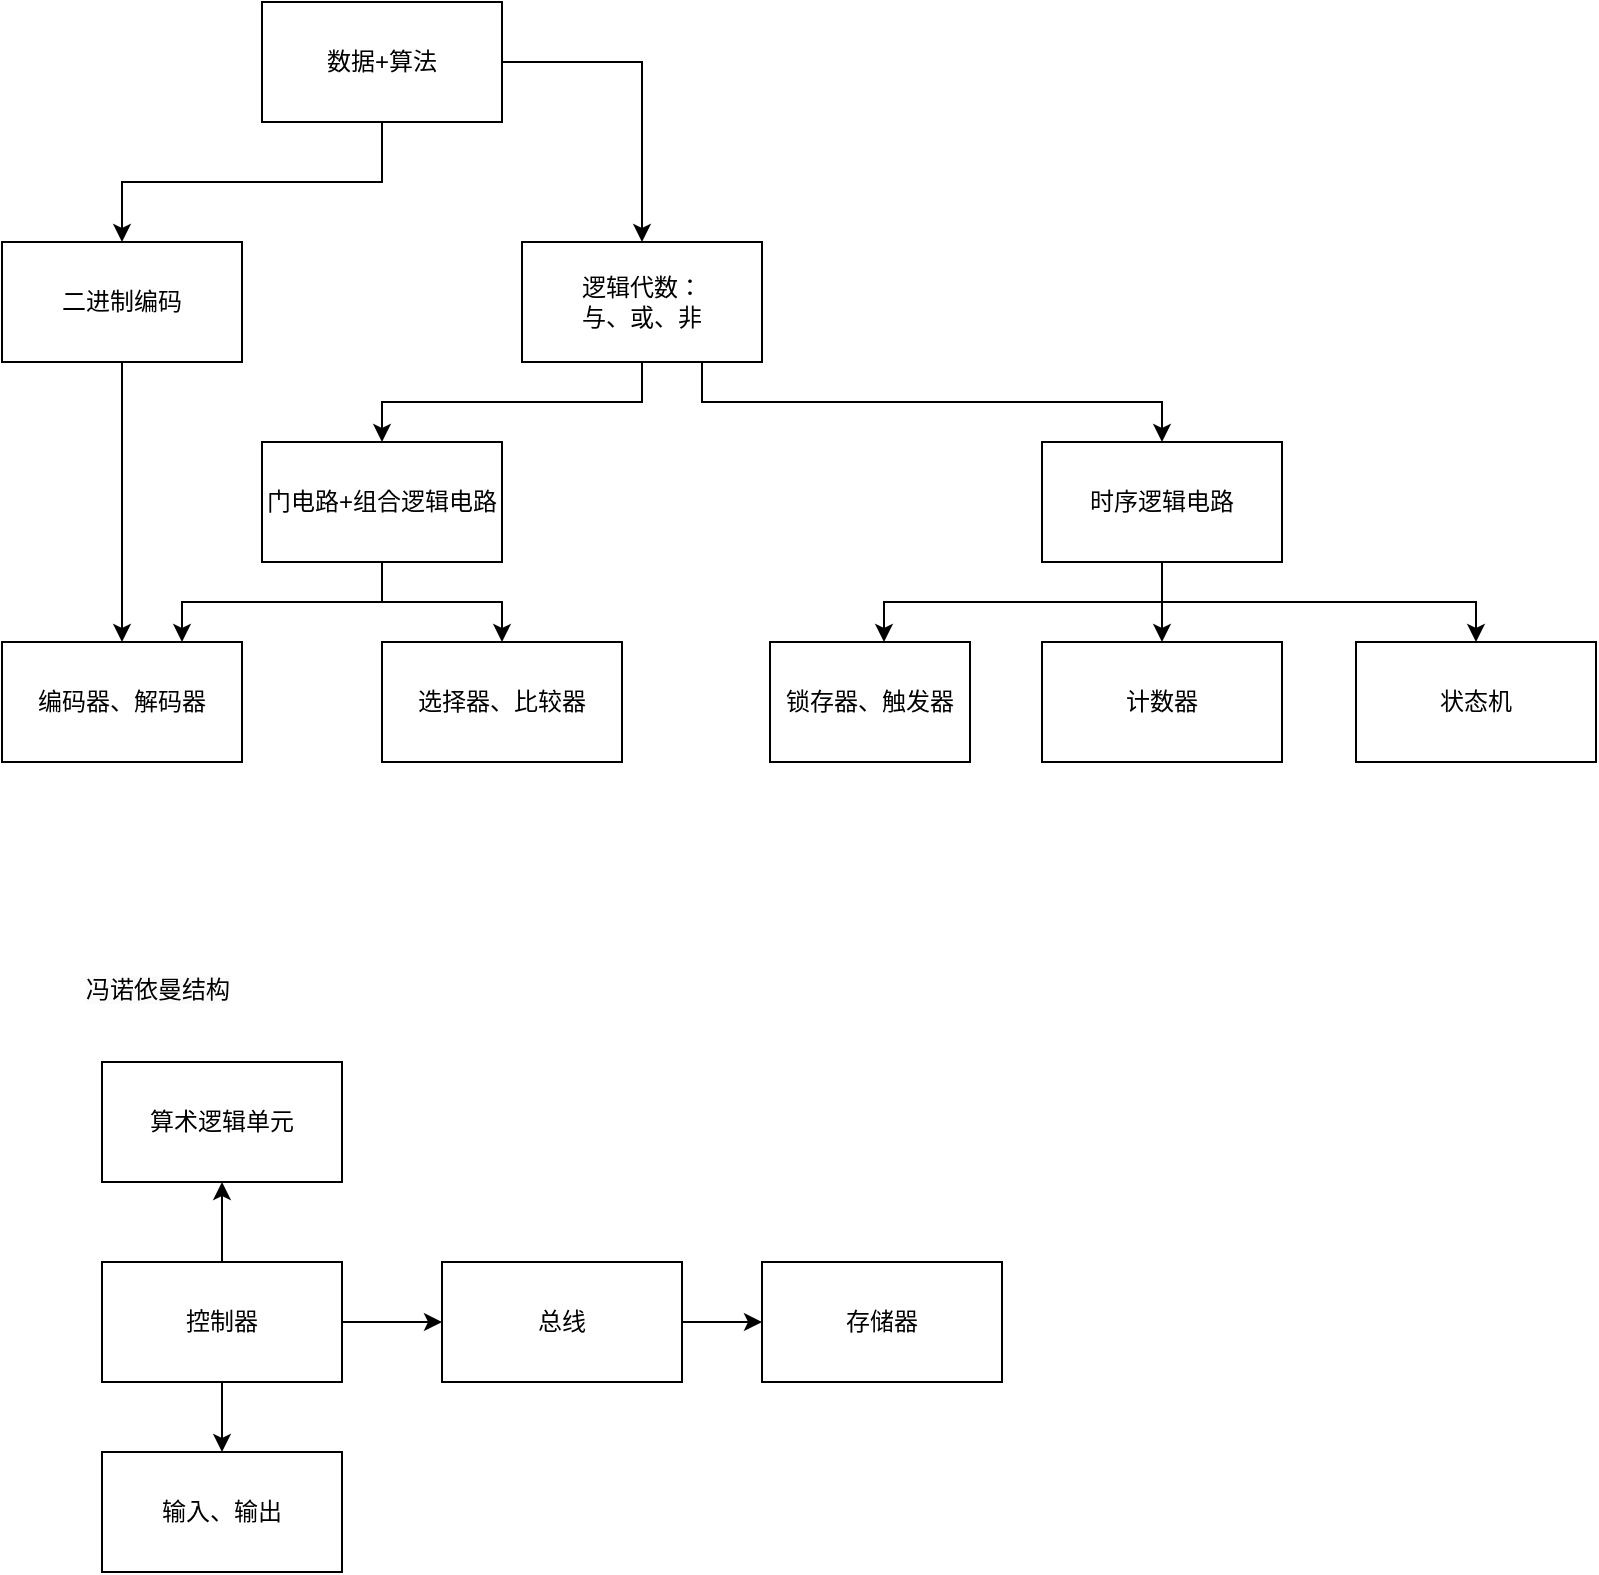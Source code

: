 <mxfile version="21.2.1" type="device">
  <diagram name="第 1 页" id="piKb0NegRoMQsl0-bV-4">
    <mxGraphModel dx="1434" dy="2013" grid="1" gridSize="10" guides="1" tooltips="1" connect="1" arrows="1" fold="1" page="1" pageScale="1" pageWidth="827" pageHeight="1169" math="0" shadow="0">
      <root>
        <mxCell id="0" />
        <mxCell id="1" parent="0" />
        <mxCell id="1dzoD76sMQLWwj2ivfO1-11" style="edgeStyle=orthogonalEdgeStyle;rounded=0;orthogonalLoop=1;jettySize=auto;html=1;exitX=0.5;exitY=1;exitDx=0;exitDy=0;entryX=0.5;entryY=0;entryDx=0;entryDy=0;" parent="1" source="1dzoD76sMQLWwj2ivfO1-1" target="1dzoD76sMQLWwj2ivfO1-9" edge="1">
          <mxGeometry relative="1" as="geometry" />
        </mxCell>
        <mxCell id="1dzoD76sMQLWwj2ivfO1-1" value="二进制编码&lt;br&gt;" style="rounded=0;whiteSpace=wrap;html=1;" parent="1" vertex="1">
          <mxGeometry x="30" y="-60" width="120" height="60" as="geometry" />
        </mxCell>
        <mxCell id="1dzoD76sMQLWwj2ivfO1-8" style="edgeStyle=orthogonalEdgeStyle;rounded=0;orthogonalLoop=1;jettySize=auto;html=1;exitX=0.5;exitY=1;exitDx=0;exitDy=0;entryX=0.5;entryY=0;entryDx=0;entryDy=0;" parent="1" source="1dzoD76sMQLWwj2ivfO1-2" target="1dzoD76sMQLWwj2ivfO1-3" edge="1">
          <mxGeometry relative="1" as="geometry" />
        </mxCell>
        <mxCell id="1dzoD76sMQLWwj2ivfO1-25" style="edgeStyle=orthogonalEdgeStyle;rounded=0;orthogonalLoop=1;jettySize=auto;html=1;exitX=0.75;exitY=1;exitDx=0;exitDy=0;" parent="1" source="1dzoD76sMQLWwj2ivfO1-2" target="1dzoD76sMQLWwj2ivfO1-20" edge="1">
          <mxGeometry relative="1" as="geometry" />
        </mxCell>
        <mxCell id="1dzoD76sMQLWwj2ivfO1-2" value="逻辑代数：&lt;br&gt;与、或、非" style="rounded=0;whiteSpace=wrap;html=1;" parent="1" vertex="1">
          <mxGeometry x="290" y="-60" width="120" height="60" as="geometry" />
        </mxCell>
        <mxCell id="1dzoD76sMQLWwj2ivfO1-14" style="edgeStyle=orthogonalEdgeStyle;rounded=0;orthogonalLoop=1;jettySize=auto;html=1;exitX=0.25;exitY=1;exitDx=0;exitDy=0;entryX=0.75;entryY=0;entryDx=0;entryDy=0;" parent="1" source="1dzoD76sMQLWwj2ivfO1-3" target="1dzoD76sMQLWwj2ivfO1-9" edge="1">
          <mxGeometry relative="1" as="geometry">
            <Array as="points">
              <mxPoint x="220" y="100" />
              <mxPoint x="220" y="120" />
              <mxPoint x="120" y="120" />
            </Array>
          </mxGeometry>
        </mxCell>
        <mxCell id="1dzoD76sMQLWwj2ivfO1-16" style="edgeStyle=orthogonalEdgeStyle;rounded=0;orthogonalLoop=1;jettySize=auto;html=1;exitX=0.25;exitY=1;exitDx=0;exitDy=0;" parent="1" source="1dzoD76sMQLWwj2ivfO1-3" target="1dzoD76sMQLWwj2ivfO1-10" edge="1">
          <mxGeometry relative="1" as="geometry">
            <Array as="points">
              <mxPoint x="220" y="100" />
              <mxPoint x="220" y="120" />
              <mxPoint x="280" y="120" />
            </Array>
          </mxGeometry>
        </mxCell>
        <mxCell id="1dzoD76sMQLWwj2ivfO1-3" value="门电路+组合逻辑电路" style="rounded=0;whiteSpace=wrap;html=1;" parent="1" vertex="1">
          <mxGeometry x="160" y="40" width="120" height="60" as="geometry" />
        </mxCell>
        <mxCell id="1dzoD76sMQLWwj2ivfO1-7" style="edgeStyle=orthogonalEdgeStyle;rounded=0;orthogonalLoop=1;jettySize=auto;html=1;" parent="1" source="1dzoD76sMQLWwj2ivfO1-4" target="1dzoD76sMQLWwj2ivfO1-2" edge="1">
          <mxGeometry relative="1" as="geometry" />
        </mxCell>
        <mxCell id="1dzoD76sMQLWwj2ivfO1-34" style="edgeStyle=orthogonalEdgeStyle;rounded=0;orthogonalLoop=1;jettySize=auto;html=1;exitX=0.5;exitY=1;exitDx=0;exitDy=0;" parent="1" source="1dzoD76sMQLWwj2ivfO1-4" target="1dzoD76sMQLWwj2ivfO1-1" edge="1">
          <mxGeometry relative="1" as="geometry" />
        </mxCell>
        <mxCell id="1dzoD76sMQLWwj2ivfO1-4" value="数据+算法" style="rounded=0;whiteSpace=wrap;html=1;" parent="1" vertex="1">
          <mxGeometry x="160" y="-180" width="120" height="60" as="geometry" />
        </mxCell>
        <mxCell id="1dzoD76sMQLWwj2ivfO1-9" value="编码器、解码器" style="rounded=0;whiteSpace=wrap;html=1;" parent="1" vertex="1">
          <mxGeometry x="30" y="140" width="120" height="60" as="geometry" />
        </mxCell>
        <mxCell id="1dzoD76sMQLWwj2ivfO1-10" value="选择器、比较器" style="rounded=0;whiteSpace=wrap;html=1;" parent="1" vertex="1">
          <mxGeometry x="220" y="140" width="120" height="60" as="geometry" />
        </mxCell>
        <mxCell id="1dzoD76sMQLWwj2ivfO1-12" value="锁存器、触发器" style="rounded=0;whiteSpace=wrap;html=1;" parent="1" vertex="1">
          <mxGeometry x="414" y="140" width="100" height="60" as="geometry" />
        </mxCell>
        <mxCell id="1dzoD76sMQLWwj2ivfO1-30" style="edgeStyle=orthogonalEdgeStyle;rounded=0;orthogonalLoop=1;jettySize=auto;html=1;exitX=0.5;exitY=1;exitDx=0;exitDy=0;entryX=0.57;entryY=0;entryDx=0;entryDy=0;entryPerimeter=0;" parent="1" source="1dzoD76sMQLWwj2ivfO1-20" target="1dzoD76sMQLWwj2ivfO1-12" edge="1">
          <mxGeometry relative="1" as="geometry" />
        </mxCell>
        <mxCell id="1dzoD76sMQLWwj2ivfO1-31" style="edgeStyle=orthogonalEdgeStyle;rounded=0;orthogonalLoop=1;jettySize=auto;html=1;exitX=0.5;exitY=1;exitDx=0;exitDy=0;entryX=0.5;entryY=0;entryDx=0;entryDy=0;" parent="1" source="1dzoD76sMQLWwj2ivfO1-20" target="1dzoD76sMQLWwj2ivfO1-23" edge="1">
          <mxGeometry relative="1" as="geometry" />
        </mxCell>
        <mxCell id="1dzoD76sMQLWwj2ivfO1-33" style="edgeStyle=orthogonalEdgeStyle;rounded=0;orthogonalLoop=1;jettySize=auto;html=1;exitX=0.5;exitY=1;exitDx=0;exitDy=0;" parent="1" source="1dzoD76sMQLWwj2ivfO1-20" target="1dzoD76sMQLWwj2ivfO1-32" edge="1">
          <mxGeometry relative="1" as="geometry" />
        </mxCell>
        <mxCell id="1dzoD76sMQLWwj2ivfO1-20" value="时序逻辑电路" style="rounded=0;whiteSpace=wrap;html=1;" parent="1" vertex="1">
          <mxGeometry x="550" y="40" width="120" height="60" as="geometry" />
        </mxCell>
        <mxCell id="1dzoD76sMQLWwj2ivfO1-23" value="计数器" style="rounded=0;whiteSpace=wrap;html=1;" parent="1" vertex="1">
          <mxGeometry x="550" y="140" width="120" height="60" as="geometry" />
        </mxCell>
        <mxCell id="1dzoD76sMQLWwj2ivfO1-29" style="edgeStyle=orthogonalEdgeStyle;rounded=0;orthogonalLoop=1;jettySize=auto;html=1;exitX=0.5;exitY=1;exitDx=0;exitDy=0;" parent="1" source="1dzoD76sMQLWwj2ivfO1-20" target="1dzoD76sMQLWwj2ivfO1-20" edge="1">
          <mxGeometry relative="1" as="geometry" />
        </mxCell>
        <mxCell id="1dzoD76sMQLWwj2ivfO1-32" value="状态机" style="rounded=0;whiteSpace=wrap;html=1;" parent="1" vertex="1">
          <mxGeometry x="707" y="140" width="120" height="60" as="geometry" />
        </mxCell>
        <mxCell id="_xH4YZr7G8Y5y5JxcdmY-1" value="存储器" style="rounded=0;whiteSpace=wrap;html=1;" vertex="1" parent="1">
          <mxGeometry x="410" y="450" width="120" height="60" as="geometry" />
        </mxCell>
        <mxCell id="_xH4YZr7G8Y5y5JxcdmY-11" style="edgeStyle=orthogonalEdgeStyle;rounded=0;orthogonalLoop=1;jettySize=auto;html=1;exitX=1;exitY=0.5;exitDx=0;exitDy=0;entryX=0;entryY=0.5;entryDx=0;entryDy=0;" edge="1" parent="1" source="_xH4YZr7G8Y5y5JxcdmY-2" target="_xH4YZr7G8Y5y5JxcdmY-6">
          <mxGeometry relative="1" as="geometry" />
        </mxCell>
        <mxCell id="_xH4YZr7G8Y5y5JxcdmY-12" style="edgeStyle=orthogonalEdgeStyle;rounded=0;orthogonalLoop=1;jettySize=auto;html=1;exitX=0.5;exitY=0;exitDx=0;exitDy=0;entryX=0.5;entryY=1;entryDx=0;entryDy=0;" edge="1" parent="1" source="_xH4YZr7G8Y5y5JxcdmY-2" target="_xH4YZr7G8Y5y5JxcdmY-5">
          <mxGeometry relative="1" as="geometry" />
        </mxCell>
        <mxCell id="_xH4YZr7G8Y5y5JxcdmY-13" style="edgeStyle=orthogonalEdgeStyle;rounded=0;orthogonalLoop=1;jettySize=auto;html=1;exitX=0.5;exitY=1;exitDx=0;exitDy=0;entryX=0.5;entryY=0;entryDx=0;entryDy=0;" edge="1" parent="1" source="_xH4YZr7G8Y5y5JxcdmY-2" target="_xH4YZr7G8Y5y5JxcdmY-4">
          <mxGeometry relative="1" as="geometry" />
        </mxCell>
        <mxCell id="_xH4YZr7G8Y5y5JxcdmY-2" value="控制器" style="rounded=0;whiteSpace=wrap;html=1;" vertex="1" parent="1">
          <mxGeometry x="80" y="450" width="120" height="60" as="geometry" />
        </mxCell>
        <mxCell id="_xH4YZr7G8Y5y5JxcdmY-3" value="&lt;span style=&quot;color: rgb(0, 0, 0); font-family: Helvetica; font-size: 12px; font-style: normal; font-variant-ligatures: normal; font-variant-caps: normal; font-weight: 400; letter-spacing: normal; orphans: 2; text-align: center; text-indent: 0px; text-transform: none; widows: 2; word-spacing: 0px; -webkit-text-stroke-width: 0px; background-color: rgb(251, 251, 251); text-decoration-thickness: initial; text-decoration-style: initial; text-decoration-color: initial; float: none; display: inline !important;&quot;&gt;冯诺依曼结构&lt;/span&gt;" style="text;whiteSpace=wrap;html=1;" vertex="1" parent="1">
          <mxGeometry x="70" y="300" width="110" height="40" as="geometry" />
        </mxCell>
        <mxCell id="_xH4YZr7G8Y5y5JxcdmY-4" value="输入、输出" style="rounded=0;whiteSpace=wrap;html=1;" vertex="1" parent="1">
          <mxGeometry x="80" y="545" width="120" height="60" as="geometry" />
        </mxCell>
        <mxCell id="_xH4YZr7G8Y5y5JxcdmY-5" value="算术逻辑单元" style="rounded=0;whiteSpace=wrap;html=1;" vertex="1" parent="1">
          <mxGeometry x="80" y="350" width="120" height="60" as="geometry" />
        </mxCell>
        <mxCell id="_xH4YZr7G8Y5y5JxcdmY-8" style="edgeStyle=orthogonalEdgeStyle;rounded=0;orthogonalLoop=1;jettySize=auto;html=1;exitX=1;exitY=0.5;exitDx=0;exitDy=0;entryX=0;entryY=0.5;entryDx=0;entryDy=0;" edge="1" parent="1" source="_xH4YZr7G8Y5y5JxcdmY-6" target="_xH4YZr7G8Y5y5JxcdmY-1">
          <mxGeometry relative="1" as="geometry" />
        </mxCell>
        <mxCell id="_xH4YZr7G8Y5y5JxcdmY-6" value="总线" style="rounded=0;whiteSpace=wrap;html=1;" vertex="1" parent="1">
          <mxGeometry x="250" y="450" width="120" height="60" as="geometry" />
        </mxCell>
      </root>
    </mxGraphModel>
  </diagram>
</mxfile>
